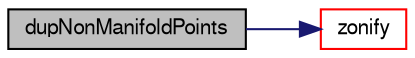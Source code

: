digraph "dupNonManifoldPoints"
{
  bgcolor="transparent";
  edge [fontname="FreeSans",fontsize="10",labelfontname="FreeSans",labelfontsize="10"];
  node [fontname="FreeSans",fontsize="10",shape=record];
  rankdir="LR";
  Node6075 [label="dupNonManifoldPoints",height=0.2,width=0.4,color="black", fillcolor="grey75", style="filled", fontcolor="black"];
  Node6075 -> Node6076 [color="midnightblue",fontsize="10",style="solid",fontname="FreeSans"];
  Node6076 [label="zonify",height=0.2,width=0.4,color="red",URL="$a24662.html#a90cf965dfe02eb20f11a4a8c6035747f",tooltip="Put faces/cells into zones according to surface specification. "];
}
